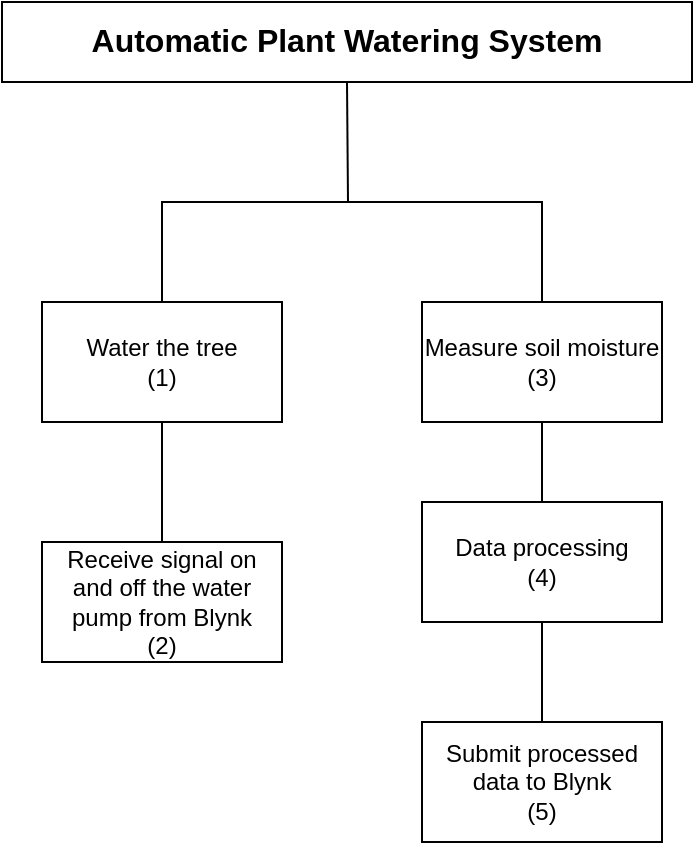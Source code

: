 <mxfile version="15.7.0" type="device"><diagram id="e6UR8VHxBJ0uEsn8F0lD" name="Page-1"><mxGraphModel dx="1673" dy="925" grid="1" gridSize="10" guides="1" tooltips="1" connect="1" arrows="1" fold="1" page="1" pageScale="1" pageWidth="850" pageHeight="1100" math="0" shadow="0"><root><mxCell id="0"/><mxCell id="1" parent="0"/><mxCell id="Fv4C8wOlYDZbyu_CTD-l-1" value="&lt;b&gt;&lt;span style=&quot;font-size: 12.0pt ; line-height: 115% ; font-family: &amp;#34;calibri&amp;#34; , sans-serif&quot;&gt;Automatic Plant Watering System&lt;/span&gt;&lt;/b&gt;" style="rounded=0;whiteSpace=wrap;html=1;" vertex="1" parent="1"><mxGeometry x="240" y="80" width="345" height="40" as="geometry"/></mxCell><mxCell id="Fv4C8wOlYDZbyu_CTD-l-2" value="Water the tree&lt;br&gt;(1)" style="rounded=0;whiteSpace=wrap;html=1;" vertex="1" parent="1"><mxGeometry x="260" y="230" width="120" height="60" as="geometry"/></mxCell><mxCell id="Fv4C8wOlYDZbyu_CTD-l-3" value="Measure soil moisture&lt;br&gt;(3)" style="rounded=0;whiteSpace=wrap;html=1;" vertex="1" parent="1"><mxGeometry x="450" y="230" width="120" height="60" as="geometry"/></mxCell><mxCell id="Fv4C8wOlYDZbyu_CTD-l-4" value="Submit processed data to Blynk&lt;br&gt;(5)" style="rounded=0;whiteSpace=wrap;html=1;" vertex="1" parent="1"><mxGeometry x="450" y="440" width="120" height="60" as="geometry"/></mxCell><mxCell id="Fv4C8wOlYDZbyu_CTD-l-7" value="Receive signal on and off the water pump from Blynk&lt;br&gt;(2)" style="rounded=0;whiteSpace=wrap;html=1;" vertex="1" parent="1"><mxGeometry x="260" y="350" width="120" height="60" as="geometry"/></mxCell><mxCell id="Fv4C8wOlYDZbyu_CTD-l-8" value="" style="endArrow=none;html=1;rounded=0;entryX=0.5;entryY=1;entryDx=0;entryDy=0;" edge="1" parent="1" target="Fv4C8wOlYDZbyu_CTD-l-1"><mxGeometry width="50" height="50" relative="1" as="geometry"><mxPoint x="413" y="180" as="sourcePoint"/><mxPoint x="160" y="140" as="targetPoint"/></mxGeometry></mxCell><mxCell id="Fv4C8wOlYDZbyu_CTD-l-9" value="" style="endArrow=none;html=1;rounded=0;exitX=0.5;exitY=0;exitDx=0;exitDy=0;entryX=0.5;entryY=0;entryDx=0;entryDy=0;" edge="1" parent="1" source="Fv4C8wOlYDZbyu_CTD-l-2" target="Fv4C8wOlYDZbyu_CTD-l-3"><mxGeometry width="50" height="50" relative="1" as="geometry"><mxPoint x="280" y="210" as="sourcePoint"/><mxPoint x="500" y="180" as="targetPoint"/><Array as="points"><mxPoint x="320" y="180"/><mxPoint x="510" y="180"/></Array></mxGeometry></mxCell><mxCell id="Fv4C8wOlYDZbyu_CTD-l-10" value="" style="endArrow=none;html=1;rounded=0;exitX=0.5;exitY=0;exitDx=0;exitDy=0;entryX=0.5;entryY=1;entryDx=0;entryDy=0;" edge="1" parent="1" source="Fv4C8wOlYDZbyu_CTD-l-6" target="Fv4C8wOlYDZbyu_CTD-l-3"><mxGeometry width="50" height="50" relative="1" as="geometry"><mxPoint x="510" y="360" as="sourcePoint"/><mxPoint x="560" y="310" as="targetPoint"/><Array as="points"><mxPoint x="510" y="330"/></Array></mxGeometry></mxCell><mxCell id="Fv4C8wOlYDZbyu_CTD-l-11" value="" style="endArrow=none;html=1;rounded=0;entryX=0.5;entryY=0;entryDx=0;entryDy=0;startArrow=none;" edge="1" parent="1" source="Fv4C8wOlYDZbyu_CTD-l-6" target="Fv4C8wOlYDZbyu_CTD-l-4"><mxGeometry width="50" height="50" relative="1" as="geometry"><mxPoint x="510" y="330" as="sourcePoint"/><mxPoint x="630" y="330" as="targetPoint"/></mxGeometry></mxCell><mxCell id="Fv4C8wOlYDZbyu_CTD-l-12" value="" style="endArrow=none;html=1;rounded=0;exitX=0.5;exitY=0;exitDx=0;exitDy=0;entryX=0.5;entryY=1;entryDx=0;entryDy=0;" edge="1" parent="1" source="Fv4C8wOlYDZbyu_CTD-l-7" target="Fv4C8wOlYDZbyu_CTD-l-2"><mxGeometry width="50" height="50" relative="1" as="geometry"><mxPoint x="270" y="350" as="sourcePoint"/><mxPoint x="320" y="300" as="targetPoint"/></mxGeometry></mxCell><mxCell id="Fv4C8wOlYDZbyu_CTD-l-6" value="Data processing&lt;br&gt;(4)" style="rounded=0;whiteSpace=wrap;html=1;" vertex="1" parent="1"><mxGeometry x="450" y="330" width="120" height="60" as="geometry"/></mxCell><mxCell id="Fv4C8wOlYDZbyu_CTD-l-13" value="" style="endArrow=none;html=1;rounded=0;entryX=0.5;entryY=0;entryDx=0;entryDy=0;" edge="1" parent="1" target="Fv4C8wOlYDZbyu_CTD-l-6"><mxGeometry width="50" height="50" relative="1" as="geometry"><mxPoint x="510" y="330" as="sourcePoint"/><mxPoint x="630" y="510" as="targetPoint"/></mxGeometry></mxCell></root></mxGraphModel></diagram></mxfile>